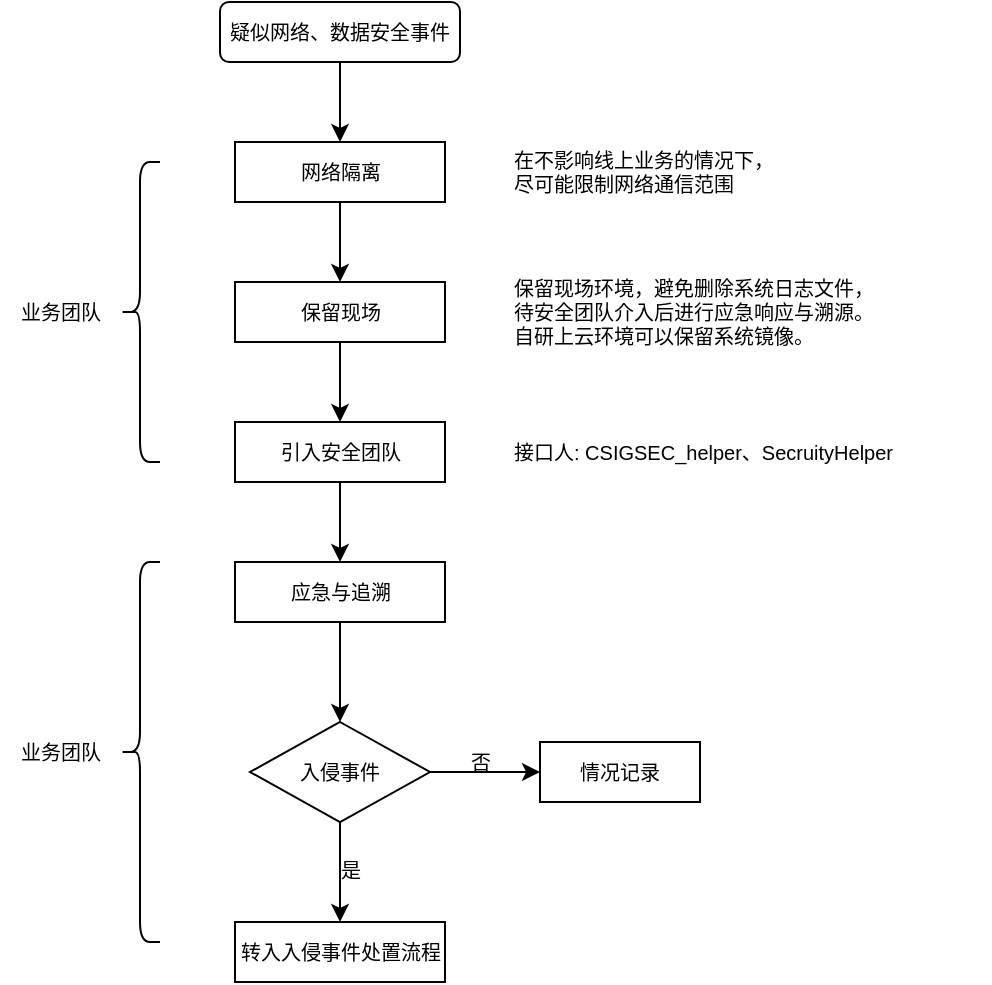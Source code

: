 <mxfile version="20.0.1" type="github">
  <diagram id="Txt2BEVv3oNJTtMbV_xs" name="Page-1">
    <mxGraphModel dx="1251" dy="660" grid="1" gridSize="10" guides="1" tooltips="1" connect="1" arrows="1" fold="1" page="1" pageScale="1" pageWidth="827" pageHeight="1169" math="0" shadow="0">
      <root>
        <mxCell id="0" />
        <mxCell id="1" parent="0" />
        <mxCell id="x4I3uNdSeFds2r5TuPuR-18" value="" style="edgeStyle=orthogonalEdgeStyle;rounded=0;orthogonalLoop=1;jettySize=auto;html=1;fontSize=10;entryX=0.5;entryY=0;entryDx=0;entryDy=0;" edge="1" parent="1" source="x4I3uNdSeFds2r5TuPuR-1" target="x4I3uNdSeFds2r5TuPuR-2">
          <mxGeometry relative="1" as="geometry" />
        </mxCell>
        <mxCell id="x4I3uNdSeFds2r5TuPuR-1" value="&lt;font style=&quot;font-size: 10px;&quot;&gt;疑似网络、数据安全事件&lt;/font&gt;" style="rounded=1;whiteSpace=wrap;html=1;" vertex="1" parent="1">
          <mxGeometry x="280" y="60" width="120" height="30" as="geometry" />
        </mxCell>
        <mxCell id="x4I3uNdSeFds2r5TuPuR-19" value="" style="edgeStyle=orthogonalEdgeStyle;rounded=0;orthogonalLoop=1;jettySize=auto;html=1;fontSize=10;entryX=0.5;entryY=0;entryDx=0;entryDy=0;" edge="1" parent="1" source="x4I3uNdSeFds2r5TuPuR-2" target="x4I3uNdSeFds2r5TuPuR-3">
          <mxGeometry relative="1" as="geometry" />
        </mxCell>
        <mxCell id="x4I3uNdSeFds2r5TuPuR-2" value="网络隔离" style="rounded=0;whiteSpace=wrap;html=1;fontSize=10;" vertex="1" parent="1">
          <mxGeometry x="287.5" y="130" width="105" height="30" as="geometry" />
        </mxCell>
        <mxCell id="x4I3uNdSeFds2r5TuPuR-20" value="" style="edgeStyle=orthogonalEdgeStyle;rounded=0;orthogonalLoop=1;jettySize=auto;html=1;fontSize=10;entryX=0.5;entryY=0;entryDx=0;entryDy=0;" edge="1" parent="1" source="x4I3uNdSeFds2r5TuPuR-3" target="x4I3uNdSeFds2r5TuPuR-4">
          <mxGeometry relative="1" as="geometry" />
        </mxCell>
        <mxCell id="x4I3uNdSeFds2r5TuPuR-3" value="保留现场" style="rounded=0;whiteSpace=wrap;html=1;fontSize=10;" vertex="1" parent="1">
          <mxGeometry x="287.5" y="200" width="105" height="30" as="geometry" />
        </mxCell>
        <mxCell id="x4I3uNdSeFds2r5TuPuR-22" value="" style="edgeStyle=orthogonalEdgeStyle;rounded=0;orthogonalLoop=1;jettySize=auto;html=1;fontSize=10;" edge="1" parent="1" source="x4I3uNdSeFds2r5TuPuR-4" target="x4I3uNdSeFds2r5TuPuR-5">
          <mxGeometry relative="1" as="geometry" />
        </mxCell>
        <mxCell id="x4I3uNdSeFds2r5TuPuR-4" value="引入安全团队" style="rounded=0;whiteSpace=wrap;html=1;fontSize=10;" vertex="1" parent="1">
          <mxGeometry x="287.5" y="270" width="105" height="30" as="geometry" />
        </mxCell>
        <mxCell id="x4I3uNdSeFds2r5TuPuR-23" value="" style="edgeStyle=orthogonalEdgeStyle;rounded=0;orthogonalLoop=1;jettySize=auto;html=1;fontSize=10;" edge="1" parent="1" source="x4I3uNdSeFds2r5TuPuR-5" target="x4I3uNdSeFds2r5TuPuR-6">
          <mxGeometry relative="1" as="geometry" />
        </mxCell>
        <mxCell id="x4I3uNdSeFds2r5TuPuR-5" value="应急与追溯" style="rounded=0;whiteSpace=wrap;html=1;fontSize=10;" vertex="1" parent="1">
          <mxGeometry x="287.5" y="340" width="105" height="30" as="geometry" />
        </mxCell>
        <mxCell id="x4I3uNdSeFds2r5TuPuR-9" value="" style="edgeStyle=orthogonalEdgeStyle;rounded=0;orthogonalLoop=1;jettySize=auto;html=1;fontSize=10;" edge="1" parent="1" source="x4I3uNdSeFds2r5TuPuR-6" target="x4I3uNdSeFds2r5TuPuR-7">
          <mxGeometry relative="1" as="geometry" />
        </mxCell>
        <mxCell id="x4I3uNdSeFds2r5TuPuR-11" value="" style="edgeStyle=orthogonalEdgeStyle;rounded=0;orthogonalLoop=1;jettySize=auto;html=1;fontSize=10;" edge="1" parent="1" source="x4I3uNdSeFds2r5TuPuR-6" target="x4I3uNdSeFds2r5TuPuR-8">
          <mxGeometry relative="1" as="geometry" />
        </mxCell>
        <mxCell id="x4I3uNdSeFds2r5TuPuR-12" value="是" style="edgeLabel;html=1;align=center;verticalAlign=middle;resizable=0;points=[];fontSize=10;" vertex="1" connectable="0" parent="x4I3uNdSeFds2r5TuPuR-11">
          <mxGeometry x="-0.051" y="3" relative="1" as="geometry">
            <mxPoint x="2" as="offset" />
          </mxGeometry>
        </mxCell>
        <mxCell id="x4I3uNdSeFds2r5TuPuR-6" value="入侵事件" style="rhombus;whiteSpace=wrap;html=1;fontSize=10;" vertex="1" parent="1">
          <mxGeometry x="295" y="420" width="90" height="50" as="geometry" />
        </mxCell>
        <mxCell id="x4I3uNdSeFds2r5TuPuR-7" value="情况记录" style="rounded=0;whiteSpace=wrap;html=1;fontSize=10;" vertex="1" parent="1">
          <mxGeometry x="440" y="430" width="80" height="30" as="geometry" />
        </mxCell>
        <mxCell id="x4I3uNdSeFds2r5TuPuR-8" value="转入入侵事件处置流程" style="rounded=0;whiteSpace=wrap;html=1;fontSize=10;" vertex="1" parent="1">
          <mxGeometry x="287.5" y="520" width="105" height="30" as="geometry" />
        </mxCell>
        <mxCell id="x4I3uNdSeFds2r5TuPuR-10" value="否" style="text;html=1;align=center;verticalAlign=middle;resizable=0;points=[];autosize=1;strokeColor=none;fillColor=none;fontSize=10;" vertex="1" parent="1">
          <mxGeometry x="395" y="430" width="30" height="20" as="geometry" />
        </mxCell>
        <mxCell id="x4I3uNdSeFds2r5TuPuR-15" value="" style="shape=curlyBracket;whiteSpace=wrap;html=1;rounded=1;fontSize=10;" vertex="1" parent="1">
          <mxGeometry x="230" y="140" width="20" height="150" as="geometry" />
        </mxCell>
        <mxCell id="x4I3uNdSeFds2r5TuPuR-16" value="业务团队" style="text;html=1;align=center;verticalAlign=middle;resizable=0;points=[];autosize=1;strokeColor=none;fillColor=none;fontSize=10;" vertex="1" parent="1">
          <mxGeometry x="170" y="205" width="60" height="20" as="geometry" />
        </mxCell>
        <mxCell id="x4I3uNdSeFds2r5TuPuR-24" value="" style="shape=curlyBracket;whiteSpace=wrap;html=1;rounded=1;fontSize=10;" vertex="1" parent="1">
          <mxGeometry x="230" y="340" width="20" height="190" as="geometry" />
        </mxCell>
        <mxCell id="x4I3uNdSeFds2r5TuPuR-25" value="业务团队" style="text;html=1;align=center;verticalAlign=middle;resizable=0;points=[];autosize=1;strokeColor=none;fillColor=none;fontSize=10;" vertex="1" parent="1">
          <mxGeometry x="170" y="425" width="60" height="20" as="geometry" />
        </mxCell>
        <mxCell id="x4I3uNdSeFds2r5TuPuR-26" value="在不影响线上业务的情况下， &lt;br&gt;尽可能限制网络通信范围" style="text;html=1;align=left;verticalAlign=middle;resizable=0;points=[];autosize=1;strokeColor=none;fillColor=none;fontSize=10;" vertex="1" parent="1">
          <mxGeometry x="425" y="130" width="170" height="30" as="geometry" />
        </mxCell>
        <mxCell id="x4I3uNdSeFds2r5TuPuR-27" value="保留现场环境，避免删除系统日志文件，&lt;br&gt;待安全团队介入后进行应急响应与溯源。&lt;br&gt;自研上云环境可以保留系统镜像。" style="text;html=1;align=left;verticalAlign=middle;resizable=0;points=[];autosize=1;strokeColor=none;fillColor=none;fontSize=10;" vertex="1" parent="1">
          <mxGeometry x="425" y="195" width="230" height="40" as="geometry" />
        </mxCell>
        <mxCell id="x4I3uNdSeFds2r5TuPuR-28" value="接口人: CSIGSEC_helper、SecruityHelper" style="text;html=1;align=left;verticalAlign=middle;resizable=0;points=[];autosize=1;strokeColor=none;fillColor=none;fontSize=10;" vertex="1" parent="1">
          <mxGeometry x="425" y="275" width="240" height="20" as="geometry" />
        </mxCell>
      </root>
    </mxGraphModel>
  </diagram>
</mxfile>
